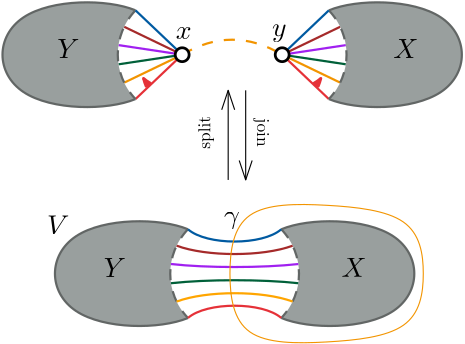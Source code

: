 <?xml version="1.0"?>
<!DOCTYPE ipe SYSTEM "ipe.dtd">
<ipe version="70218" creator="Ipe 7.2.26">
<info created="D:20230528160442" modified="D:20230528160442"/>
<ipestyle name="basic">
<symbol name="arrow/arc(spx)">
<path stroke="sym-stroke" fill="sym-stroke" pen="sym-pen">
0 0 m
-1 0.333 l
-1 -0.333 l
h
</path>
</symbol>
<symbol name="arrow/farc(spx)">
<path stroke="sym-stroke" fill="white" pen="sym-pen">
0 0 m
-1 0.333 l
-1 -0.333 l
h
</path>
</symbol>
<symbol name="arrow/ptarc(spx)">
<path stroke="sym-stroke" fill="sym-stroke" pen="sym-pen">
0 0 m
-1 0.333 l
-0.8 0 l
-1 -0.333 l
h
</path>
</symbol>
<symbol name="arrow/fptarc(spx)">
<path stroke="sym-stroke" fill="white" pen="sym-pen">
0 0 m
-1 0.333 l
-0.8 0 l
-1 -0.333 l
h
</path>
</symbol>
<symbol name="mark/circle(sx)" transformations="translations">
<path fill="sym-stroke">
0.6 0 0 0.6 0 0 e
0.4 0 0 0.4 0 0 e
</path>
</symbol>
<symbol name="mark/disk(sx)" transformations="translations">
<path fill="sym-stroke">
0.6 0 0 0.6 0 0 e
</path>
</symbol>
<symbol name="mark/fdisk(sfx)" transformations="translations">
<group>
<path fill="sym-fill">
0.5 0 0 0.5 0 0 e
</path>
<path fill="sym-stroke" fillrule="eofill">
0.6 0 0 0.6 0 0 e
0.4 0 0 0.4 0 0 e
</path>
</group>
</symbol>
<symbol name="mark/box(sx)" transformations="translations">
<path fill="sym-stroke" fillrule="eofill">
-0.6 -0.6 m
0.6 -0.6 l
0.6 0.6 l
-0.6 0.6 l
h
-0.4 -0.4 m
0.4 -0.4 l
0.4 0.4 l
-0.4 0.4 l
h
</path>
</symbol>
<symbol name="mark/square(sx)" transformations="translations">
<path fill="sym-stroke">
-0.6 -0.6 m
0.6 -0.6 l
0.6 0.6 l
-0.6 0.6 l
h
</path>
</symbol>
<symbol name="mark/fsquare(sfx)" transformations="translations">
<group>
<path fill="sym-fill">
-0.5 -0.5 m
0.5 -0.5 l
0.5 0.5 l
-0.5 0.5 l
h
</path>
<path fill="sym-stroke" fillrule="eofill">
-0.6 -0.6 m
0.6 -0.6 l
0.6 0.6 l
-0.6 0.6 l
h
-0.4 -0.4 m
0.4 -0.4 l
0.4 0.4 l
-0.4 0.4 l
h
</path>
</group>
</symbol>
<symbol name="mark/cross(sx)" transformations="translations">
<group>
<path fill="sym-stroke">
-0.43 -0.57 m
0.57 0.43 l
0.43 0.57 l
-0.57 -0.43 l
h
</path>
<path fill="sym-stroke">
-0.43 0.57 m
0.57 -0.43 l
0.43 -0.57 l
-0.57 0.43 l
h
</path>
</group>
</symbol>
<symbol name="arrow/fnormal(spx)">
<path stroke="sym-stroke" fill="white" pen="sym-pen">
0 0 m
-1 0.333 l
-1 -0.333 l
h
</path>
</symbol>
<symbol name="arrow/pointed(spx)">
<path stroke="sym-stroke" fill="sym-stroke" pen="sym-pen">
0 0 m
-1 0.333 l
-0.8 0 l
-1 -0.333 l
h
</path>
</symbol>
<symbol name="arrow/fpointed(spx)">
<path stroke="sym-stroke" fill="white" pen="sym-pen">
0 0 m
-1 0.333 l
-0.8 0 l
-1 -0.333 l
h
</path>
</symbol>
<symbol name="arrow/linear(spx)">
<path stroke="sym-stroke" pen="sym-pen">
-1 0.333 m
0 0 l
-1 -0.333 l
</path>
</symbol>
<symbol name="arrow/fdouble(spx)">
<path stroke="sym-stroke" fill="white" pen="sym-pen">
0 0 m
-1 0.333 l
-1 -0.333 l
h
-1 0 m
-2 0.333 l
-2 -0.333 l
h
</path>
</symbol>
<symbol name="arrow/double(spx)">
<path stroke="sym-stroke" fill="sym-stroke" pen="sym-pen">
0 0 m
-1 0.333 l
-1 -0.333 l
h
-1 0 m
-2 0.333 l
-2 -0.333 l
h
</path>
</symbol>
<symbol name="arrow/mid-normal(spx)">
<path stroke="sym-stroke" fill="sym-stroke" pen="sym-pen">
0.5 0 m
-0.5 0.333 l
-0.5 -0.333 l
h
</path>
</symbol>
<symbol name="arrow/mid-fnormal(spx)">
<path stroke="sym-stroke" fill="white" pen="sym-pen">
0.5 0 m
-0.5 0.333 l
-0.5 -0.333 l
h
</path>
</symbol>
<symbol name="arrow/mid-pointed(spx)">
<path stroke="sym-stroke" fill="sym-stroke" pen="sym-pen">
0.5 0 m
-0.5 0.333 l
-0.3 0 l
-0.5 -0.333 l
h
</path>
</symbol>
<symbol name="arrow/mid-fpointed(spx)">
<path stroke="sym-stroke" fill="white" pen="sym-pen">
0.5 0 m
-0.5 0.333 l
-0.3 0 l
-0.5 -0.333 l
h
</path>
</symbol>
<symbol name="arrow/mid-double(spx)">
<path stroke="sym-stroke" fill="sym-stroke" pen="sym-pen">
1 0 m
0 0.333 l
0 -0.333 l
h
0 0 m
-1 0.333 l
-1 -0.333 l
h
</path>
</symbol>
<symbol name="arrow/mid-fdouble(spx)">
<path stroke="sym-stroke" fill="white" pen="sym-pen">
1 0 m
0 0.333 l
0 -0.333 l
h
0 0 m
-1 0.333 l
-1 -0.333 l
h
</path>
</symbol>
<anglesize name="22.5 deg" value="22.5"/>
<anglesize name="30 deg" value="30"/>
<anglesize name="45 deg" value="45"/>
<anglesize name="60 deg" value="60"/>
<anglesize name="90 deg" value="90"/>
<arrowsize name="large" value="10"/>
<arrowsize name="small" value="5"/>
<arrowsize name="tiny" value="3"/>
<color name="blue" value="0 0 1"/>
<color name="brown" value="0.647 0.165 0.165"/>
<color name="darkblue" value="0 0 0.545"/>
<color name="darkcyan" value="0 0.545 0.545"/>
<color name="darkgray" value="0.663"/>
<color name="darkgreen" value="0 0.392 0"/>
<color name="darkmagenta" value="0.545 0 0.545"/>
<color name="darkorange" value="1 0.549 0"/>
<color name="darkred" value="0.545 0 0"/>
<color name="gold" value="1 0.843 0"/>
<color name="gray" value="0.745"/>
<color name="green" value="0 1 0"/>
<color name="lightblue" value="0.678 0.847 0.902"/>
<color name="lightcyan" value="0.878 1 1"/>
<color name="lightgray" value="0.827"/>
<color name="lightgreen" value="0.565 0.933 0.565"/>
<color name="lightyellow" value="1 1 0.878"/>
<color name="navy" value="0 0 0.502"/>
<color name="orange" value="1 0.647 0"/>
<color name="pink" value="1 0.753 0.796"/>
<color name="purple" value="0.627 0.125 0.941"/>
<color name="red" value="1 0 0"/>
<color name="seagreen" value="0.18 0.545 0.341"/>
<color name="turquoise" value="0.251 0.878 0.816"/>
<color name="violet" value="0.933 0.51 0.933"/>
<color name="yellow" value="1 1 0"/>
<dashstyle name="dash dot dotted" value="[4 2 1 2 1 2] 0"/>
<dashstyle name="dash dotted" value="[4 2 1 2] 0"/>
<dashstyle name="dashed" value="[4] 0"/>
<dashstyle name="dotted" value="[1 3] 0"/>
<gridsize name="10 pts (~3.5 mm)" value="10"/>
<gridsize name="14 pts (~5 mm)" value="14"/>
<gridsize name="16 pts (~6 mm)" value="16"/>
<gridsize name="20 pts (~7 mm)" value="20"/>
<gridsize name="28 pts (~10 mm)" value="28"/>
<gridsize name="32 pts (~12 mm)" value="32"/>
<gridsize name="4 pts" value="4"/>
<gridsize name="56 pts (~20 mm)" value="56"/>
<gridsize name="8 pts (~3 mm)" value="8"/>
<opacity name="10%" value="0.1"/>
<opacity name="30%" value="0.3"/>
<opacity name="50%" value="0.5"/>
<opacity name="75%" value="0.75"/>
<pen name="fat" value="1.2"/>
<pen name="heavier" value="0.8"/>
<pen name="ultrafat" value="2"/>
<symbolsize name="large" value="5"/>
<symbolsize name="small" value="2"/>
<symbolsize name="tiny" value="1.1"/>
<textsize name="Huge" value="\Huge"/>
<textsize name="LARGE" value="\LARGE"/>
<textsize name="Large" value="\Large"/>
<textsize name="footnote" value="\footnotesize"/>
<textsize name="huge" value="\huge"/>
<textsize name="large" value="\large"/>
<textsize name="script" value="\scriptsize"/>
<textsize name="small" value="\small"/>
<textsize name="tiny" value="\tiny"/>
<textstyle name="center" begin="\begin{center}" end="\end{center}"/>
<textstyle name="item" begin="\begin{itemize}\item{}" end="\end{itemize}"/>
<textstyle name="itemize" begin="\begin{itemize}" end="\end{itemize}"/>
<tiling name="falling" angle="-60" step="4" width="1"/>
<tiling name="rising" angle="30" step="4" width="1"/>
</ipestyle>
<ipestyle name="UP-colors">
<color name="UPblue" value="0 0.353 0.631"/>
<color name="UPblue20" value="0.725 0.824 0.898"/>
<color name="UPblue50" value="0.451 0.647 0.796"/>
<color name="UPblue70" value="0.271 0.529 0.729"/>
<color name="UPdarkred" value="0.737 0.165 0.2"/>
<color name="UPdarkred20" value="0.925 0.769 0.78"/>
<color name="UPdarkred50" value="0.855 0.541 0.561"/>
<color name="UPdarkred70" value="0.808 0.392 0.416"/>
<color name="UPgray" value="0.6 0.624 0.62"/>
<color name="UPgray120" value="0.494 0.514 0.51"/>
<color name="UPgray150" value="0.384 0.4 0.396"/>
<color name="UPgray20" value="0.89 0.894 0.894"/>
<color name="UPgray50" value="0.78 0.792 0.792"/>
<color name="UPgray70" value="0.706 0.725 0.722"/>
<color name="UPgreen" value="0 0.376 0.224"/>
<color name="UPgreen20" value="0.733 0.827 0.788"/>
<color name="UPgreen50" value="0.471 0.659 0.576"/>
<color name="UPgreen70" value="0.298 0.545 0.435"/>
<color name="UPorange" value="0.949 0.58 0"/>
<color name="UPorange20" value="0.984 0.882 0.725"/>
<color name="UPorange50" value="0.969 0.769 0.451"/>
<color name="UPorange70" value="0.951 0.694 0.271"/>
<color name="UPred" value="0.898 0.192 0.22"/>
<color name="UPred20" value="0.969 0.776 0.784"/>
<color name="UPred50" value="0.941 0.557 0.573"/>
<color name="UPred70" value="0.925 0.412 0.431"/>
<opacity name="10%" value="0.1"/>
<opacity name="20%" value="0.2"/>
<opacity name="30%" value="0.3"/>
<opacity name="40%" value="0.4"/>
<opacity name="50%" value="0.5"/>
<opacity name="60%" value="0.6"/>
<opacity name="70%" value="0.7"/>
<opacity name="80%" value="0.8"/>
<opacity name="90%" value="0.9"/>
<preamble>
\newcommand{\red}[1]{\textcolor{UPdarkred}{#1}}
</preamble>
</ipestyle>
<page>
<layer name="alpha"/>
<view layers="alpha" active="alpha"/>
<path layer="alpha" matrix="0.9 0 0 0.9 111.739 173.228" stroke="UPorange" dash="dashed" pen="heavier">
184 576 m
204 588
224 576 c
</path>
<path matrix="-0.63 0 0 0.63 514.625 189.458" fill="UPgray">
320 697.344 m
36.7888 0 0 36.7888 346.667 672 320 646.656 a
304 640
240 640
240 704
304 704
320 697.344 c
h
</path>
<path matrix="-0.63 0 0 0.63 454.144 189.458" stroke="UPgray150" dash="dashed" pen="heavier">
224 697.344 m
36.7888 0 0 36.7888 250.667 672 224 646.656 a
</path>
<path matrix="-0.63 0 0 0.63 454.144 189.458" stroke="UPgray150" pen="heavier">
224 697.344 m
208 704
144 704
144 640
208 640
224 646.656 c
</path>
<path matrix="0.63 0 0 0.63 77.8225 189.458" fill="UPgray">
320 697.344 m
36.7888 0 0 36.7888 346.667 672 320 646.656 a
304 640
240 640
240 704
304 704
320 697.344 c
h
</path>
<path matrix="0.63 0 0 0.63 138.303 189.458" stroke="UPgray150" dash="dashed" pen="heavier">
224 697.344 m
36.7888 0 0 36.7888 250.667 672 224 646.656 a
</path>
<path matrix="0.63 0 0 0.63 138.303 189.458" stroke="UPgray150" pen="heavier">
224 697.344 m
208 704
144 704
144 640
208 640
224 646.656 c
</path>
<path matrix="0.63 0 0 0.63 195.423 310.418" stroke="UPblue" pen="heavier">
133.333 505.344 m
144 496
176 496
186.667 505.344 c
</path>
<path matrix="0.63 0 0 0.63 195.423 310.418" stroke="brown" pen="heavier">
126.854 495.962 m
144 489.6
176 489.6
193.146 495.962 c
</path>
<path matrix="0.63 0 0 0.63 195.423 310.418" stroke="purple" pen="heavier">
123.622 485.483 m
144 483.2
176 483.2
196.378 485.483 c
</path>
<path matrix="0.63 0 0 0.63 195.423 310.418" stroke="UPgreen" pen="heavier">
123.622 474.517 m
144 476.8
176 476.8
196.378 474.517 c
</path>
<path matrix="0.63 0 0 0.63 195.423 310.418" stroke="orange" pen="heavier">
126.854 464.038 m
144 470.4
176 470.4
193.146 464.038 c
</path>
<path matrix="0.63 0 0 0.63 195.423 310.418" stroke="UPred" pen="heavier">
133.333 454.656 m
144 464
176 464
186.667 454.656 c
</path>
<text matrix="0.63 0 0 0.63 197.199 326.508" transformations="translations" pos="128 592" stroke="black" type="label" width="5.694" height="4.289" depth="0" halign="center" valign="center" style="math">x</text>
<text matrix="0.63 0 0 0.63 231.699 326.508" transformations="translations" pos="128 592" stroke="black" type="label" width="5.242" height="4.297" depth="1.93" halign="center" valign="center" style="math">y</text>
<text matrix="0.63 0 0 0.63 186.333 243.908" transformations="translations" pos="80 608" stroke="black" type="label" width="8.025" height="6.808" depth="0" halign="right" valign="baseline" style="math">V</text>
<path matrix="0.63 0 0 0.63 196.699 328.748" stroke="UPred" pen="heavier">
128 576 m
101.333 550.656 l
</path>
<path matrix="0.63 0 0 0.63 196.699 328.748" stroke="UPred" pen="1" arrow="arc/tiny">
109.218 558.15 m
25.9109 0 0 -25.9109 128 576 105.895 562.481 a
</path>
<path matrix="-0.63 0 0 0.63 393.979 328.748" stroke="UPred" pen="heavier">
128 576 m
101.333 550.656 l
</path>
<path matrix="-0.63 0 0 0.63 393.979 328.748" stroke="UPred" pen="1" arrow="arc/tiny">
109.218 558.15 m
25.9109 0 0 -25.9109 128 576 105.895 562.481 a
</path>
<path matrix="0 -0.504 -0.504 -0 590.509 832.022" stroke="black" arrow="linear/normal">
304 576 m
368 576 l
</path>
<text matrix="0 -0.63 0.63 0 -58.627 875.358" pos="336 576" stroke="black" type="label" width="16.328" height="6.661" depth="1.93" halign="center" valign="baseline">join</text>
<text matrix="-0 0.63 -0.63 -0 650.33 451.998" pos="336 576" stroke="black" type="label" width="18.874" height="6.926" depth="1.93" halign="center" valign="baseline">split</text>
<path matrix="0 -0.504 -0.504 -0 584.209 832.022" stroke="black" rarrow="linear/normal">
304 576 m
368 576 l
</path>
<text matrix="-3.29181 0 0 2.10975 598.086 -671.076" transformations="translations" pos="80 608" stroke="black" type="label" width="9.036" height="6.808" depth="0" valign="baseline" style="math">X</text>
<text matrix="0.63 0 0 0.63 206.673 228.608" transformations="translations" pos="80 608" stroke="black" type="label" width="7.998" height="6.808" depth="0" halign="right" valign="baseline" style="math">Y</text>
<path matrix="0.9 0 0 0.9 -88.257 94.418" stroke="UPorange">
428 604
424 576
428 548
464 548
500 552
504 576
500 600
464 604 u
</path>
<text matrix="0.9 0 0 0.9 -89.157 90.818" transformations="translations" pos="424 600" stroke="black" type="label" width="5.711" height="4.297" depth="1.93" valign="baseline" style="math">\gamma</text>
<path matrix="0.63 0 0 0.63 119.419 268.268" stroke="UPorange" pen="heavier">
250.667 672 m
217.521 656.038 l
</path>
<path matrix="0.63 0 0 0.63 119.419 268.268" stroke="UPgreen" pen="heavier">
214.289 666.517 m
250.667 672 l
</path>
<path matrix="0.63 0 0 0.63 119.419 268.268" stroke="purple" pen="heavier">
250.667 672 m
214.289 677.483 l
</path>
<path matrix="0.63 0 0 0.63 119.419 268.268" stroke="brown" pen="heavier">
217.521 687.962 m
250.667 672 l
</path>
<path matrix="0.63 0 0 0.63 58.939 268.268" fill="UPgray">
320 697.344 m
36.7888 0 0 36.7888 346.667 672 320 646.656 a
304 640
240 640
240 704
304 704
320 697.344 c
h
</path>
<path matrix="0.63 0 0 0.63 119.419 268.268" stroke="UPgray150" dash="dashed" pen="heavier">
224 697.344 m
36.7888 0 0 36.7888 250.667 672 224 646.656 a
</path>
<path matrix="0.63 0 0 0.63 119.419 268.268" stroke="UPgray150" pen="heavier">
224 697.344 m
208 704
144 704
144 640
208 640
224 646.656 c
</path>
<path matrix="0.63 0 0 0.63 119.419 268.268" stroke="UPblue" pen="heavier">
224 697.344 m
250.667 672 l
</path>
<use matrix="0.63 0 0 0.63 196.699 328.748" name="mark/fdisk(sfx)" pos="128 576" size="large" stroke="black" fill="white"/>
<path matrix="-0.63 0 0 0.63 471.26 268.268" stroke="UPorange" pen="heavier">
250.667 672 m
217.521 656.038 l
</path>
<path matrix="-0.63 0 0 0.63 471.26 268.268" stroke="UPgreen" pen="heavier">
214.289 666.517 m
250.667 672 l
</path>
<path matrix="-0.63 0 0 0.63 471.26 268.268" stroke="purple" pen="heavier">
250.667 672 m
214.289 677.483 l
</path>
<path matrix="-0.63 0 0 0.63 471.26 268.268" stroke="brown" pen="heavier">
217.521 687.962 m
250.667 672 l
</path>
<path matrix="-0.63 0 0 0.63 531.74 268.268" fill="UPgray">
320 697.344 m
36.7888 0 0 36.7888 346.667 672 320 646.656 a
304 640
240 640
240 704
304 704
320 697.344 c
h
</path>
<path matrix="-0.63 0 0 0.63 471.26 268.268" stroke="UPgray150" dash="dashed" pen="heavier">
224 697.344 m
36.7888 0 0 36.7888 250.667 672 224 646.656 a
</path>
<path matrix="-0.63 0 0 0.63 471.26 268.268" stroke="UPgray150" pen="heavier">
224 697.344 m
208 704
144 704
144 640
208 640
224 646.656 c
</path>
<path matrix="-0.63 0 0 0.63 471.26 268.268" stroke="UPblue" pen="heavier">
224 697.344 m
250.667 672 l
</path>
<use matrix="0.63 0 0 0.63 232.699 328.748" name="mark/fdisk(sfx)" pos="128 576" size="large" stroke="black"/>
<text matrix="0.63 0 0 0.63 189.949 307.418" transformations="translations" pos="80 608" stroke="black" type="label" width="7.998" height="6.808" depth="0" halign="right" valign="baseline" style="math">Y</text>
<text matrix="-3.29181 0 0 2.10975 616.641 -592.266" transformations="translations" pos="80 608" stroke="black" type="label" width="9.036" height="6.808" depth="0" valign="baseline" style="math">X</text>
</page>
</ipe>
